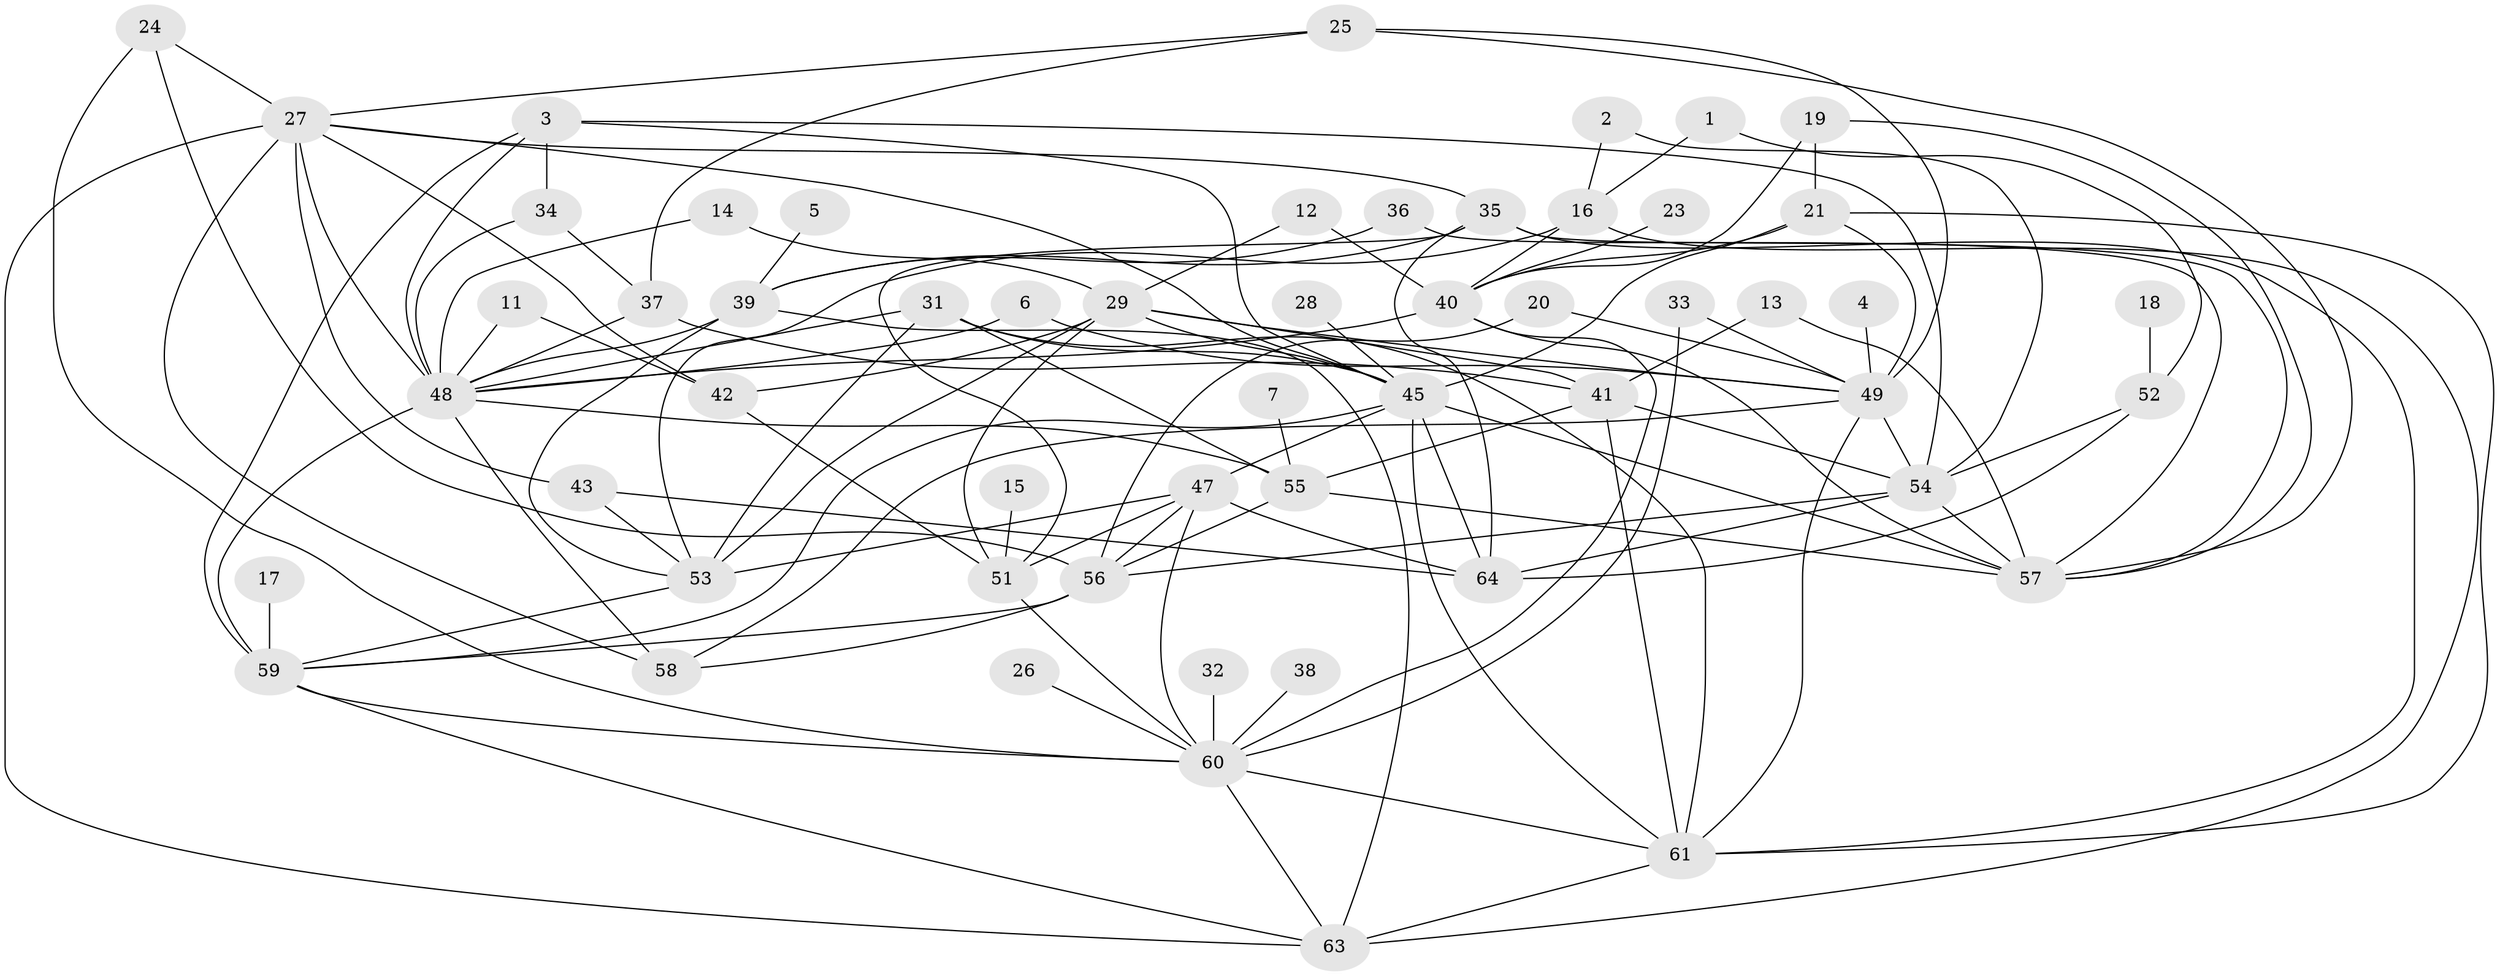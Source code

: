// original degree distribution, {3: 0.1968503937007874, 2: 0.18110236220472442, 1: 0.14960629921259844, 4: 0.2204724409448819, 5: 0.11811023622047244, 6: 0.031496062992125984, 0: 0.07086614173228346, 7: 0.023622047244094488, 8: 0.007874015748031496}
// Generated by graph-tools (version 1.1) at 2025/49/03/09/25 03:49:04]
// undirected, 55 vertices, 124 edges
graph export_dot {
graph [start="1"]
  node [color=gray90,style=filled];
  1;
  2;
  3;
  4;
  5;
  6;
  7;
  11;
  12;
  13;
  14;
  15;
  16;
  17;
  18;
  19;
  20;
  21;
  23;
  24;
  25;
  26;
  27;
  28;
  29;
  31;
  32;
  33;
  34;
  35;
  36;
  37;
  38;
  39;
  40;
  41;
  42;
  43;
  45;
  47;
  48;
  49;
  51;
  52;
  53;
  54;
  55;
  56;
  57;
  58;
  59;
  60;
  61;
  63;
  64;
  1 -- 16 [weight=1.0];
  1 -- 52 [weight=1.0];
  2 -- 16 [weight=1.0];
  2 -- 54 [weight=1.0];
  3 -- 34 [weight=1.0];
  3 -- 45 [weight=1.0];
  3 -- 48 [weight=1.0];
  3 -- 54 [weight=1.0];
  3 -- 59 [weight=1.0];
  4 -- 49 [weight=1.0];
  5 -- 39 [weight=1.0];
  6 -- 48 [weight=1.0];
  6 -- 49 [weight=1.0];
  7 -- 55 [weight=1.0];
  11 -- 42 [weight=1.0];
  11 -- 48 [weight=1.0];
  12 -- 29 [weight=1.0];
  12 -- 40 [weight=1.0];
  13 -- 41 [weight=1.0];
  13 -- 57 [weight=1.0];
  14 -- 29 [weight=1.0];
  14 -- 48 [weight=1.0];
  15 -- 51 [weight=1.0];
  16 -- 40 [weight=1.0];
  16 -- 53 [weight=1.0];
  16 -- 63 [weight=1.0];
  17 -- 59 [weight=1.0];
  18 -- 52 [weight=1.0];
  19 -- 21 [weight=1.0];
  19 -- 40 [weight=1.0];
  19 -- 57 [weight=1.0];
  20 -- 49 [weight=1.0];
  20 -- 56 [weight=1.0];
  21 -- 40 [weight=1.0];
  21 -- 45 [weight=2.0];
  21 -- 49 [weight=1.0];
  21 -- 61 [weight=1.0];
  23 -- 40 [weight=1.0];
  24 -- 27 [weight=1.0];
  24 -- 56 [weight=1.0];
  24 -- 60 [weight=1.0];
  25 -- 27 [weight=1.0];
  25 -- 37 [weight=1.0];
  25 -- 49 [weight=1.0];
  25 -- 57 [weight=1.0];
  26 -- 60 [weight=1.0];
  27 -- 35 [weight=1.0];
  27 -- 42 [weight=1.0];
  27 -- 43 [weight=1.0];
  27 -- 45 [weight=1.0];
  27 -- 48 [weight=1.0];
  27 -- 58 [weight=1.0];
  27 -- 63 [weight=1.0];
  28 -- 45 [weight=1.0];
  29 -- 41 [weight=1.0];
  29 -- 42 [weight=1.0];
  29 -- 45 [weight=1.0];
  29 -- 49 [weight=1.0];
  29 -- 51 [weight=1.0];
  29 -- 53 [weight=2.0];
  31 -- 45 [weight=1.0];
  31 -- 48 [weight=1.0];
  31 -- 53 [weight=1.0];
  31 -- 55 [weight=1.0];
  31 -- 61 [weight=1.0];
  32 -- 60 [weight=1.0];
  33 -- 49 [weight=1.0];
  33 -- 60 [weight=1.0];
  34 -- 37 [weight=1.0];
  34 -- 48 [weight=1.0];
  35 -- 39 [weight=1.0];
  35 -- 51 [weight=1.0];
  35 -- 57 [weight=1.0];
  35 -- 61 [weight=1.0];
  35 -- 64 [weight=1.0];
  36 -- 39 [weight=1.0];
  36 -- 57 [weight=1.0];
  37 -- 41 [weight=1.0];
  37 -- 48 [weight=1.0];
  38 -- 60 [weight=1.0];
  39 -- 48 [weight=1.0];
  39 -- 53 [weight=1.0];
  39 -- 63 [weight=1.0];
  40 -- 48 [weight=1.0];
  40 -- 57 [weight=1.0];
  40 -- 60 [weight=1.0];
  41 -- 54 [weight=2.0];
  41 -- 55 [weight=1.0];
  41 -- 61 [weight=1.0];
  42 -- 51 [weight=1.0];
  43 -- 53 [weight=1.0];
  43 -- 64 [weight=1.0];
  45 -- 47 [weight=1.0];
  45 -- 57 [weight=1.0];
  45 -- 59 [weight=1.0];
  45 -- 61 [weight=1.0];
  45 -- 64 [weight=1.0];
  47 -- 51 [weight=1.0];
  47 -- 53 [weight=1.0];
  47 -- 56 [weight=1.0];
  47 -- 60 [weight=1.0];
  47 -- 64 [weight=1.0];
  48 -- 55 [weight=1.0];
  48 -- 58 [weight=1.0];
  48 -- 59 [weight=1.0];
  49 -- 54 [weight=1.0];
  49 -- 58 [weight=1.0];
  49 -- 61 [weight=1.0];
  51 -- 60 [weight=1.0];
  52 -- 54 [weight=1.0];
  52 -- 64 [weight=1.0];
  53 -- 59 [weight=1.0];
  54 -- 56 [weight=1.0];
  54 -- 57 [weight=1.0];
  54 -- 64 [weight=1.0];
  55 -- 56 [weight=1.0];
  55 -- 57 [weight=1.0];
  56 -- 58 [weight=1.0];
  56 -- 59 [weight=1.0];
  59 -- 60 [weight=1.0];
  59 -- 63 [weight=1.0];
  60 -- 61 [weight=1.0];
  60 -- 63 [weight=1.0];
  61 -- 63 [weight=1.0];
}
